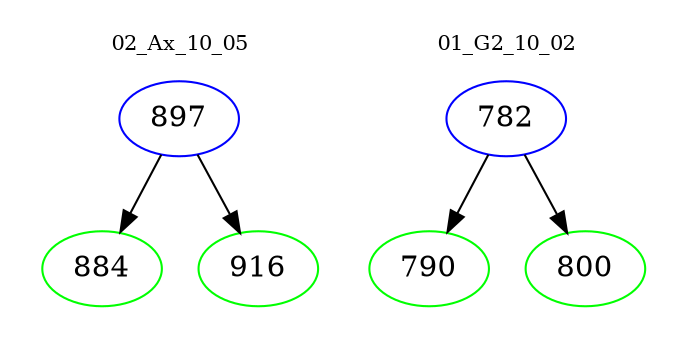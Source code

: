 digraph{
subgraph cluster_0 {
color = white
label = "02_Ax_10_05";
fontsize=10;
T0_897 [label="897", color="blue"]
T0_897 -> T0_884 [color="black"]
T0_884 [label="884", color="green"]
T0_897 -> T0_916 [color="black"]
T0_916 [label="916", color="green"]
}
subgraph cluster_1 {
color = white
label = "01_G2_10_02";
fontsize=10;
T1_782 [label="782", color="blue"]
T1_782 -> T1_790 [color="black"]
T1_790 [label="790", color="green"]
T1_782 -> T1_800 [color="black"]
T1_800 [label="800", color="green"]
}
}
